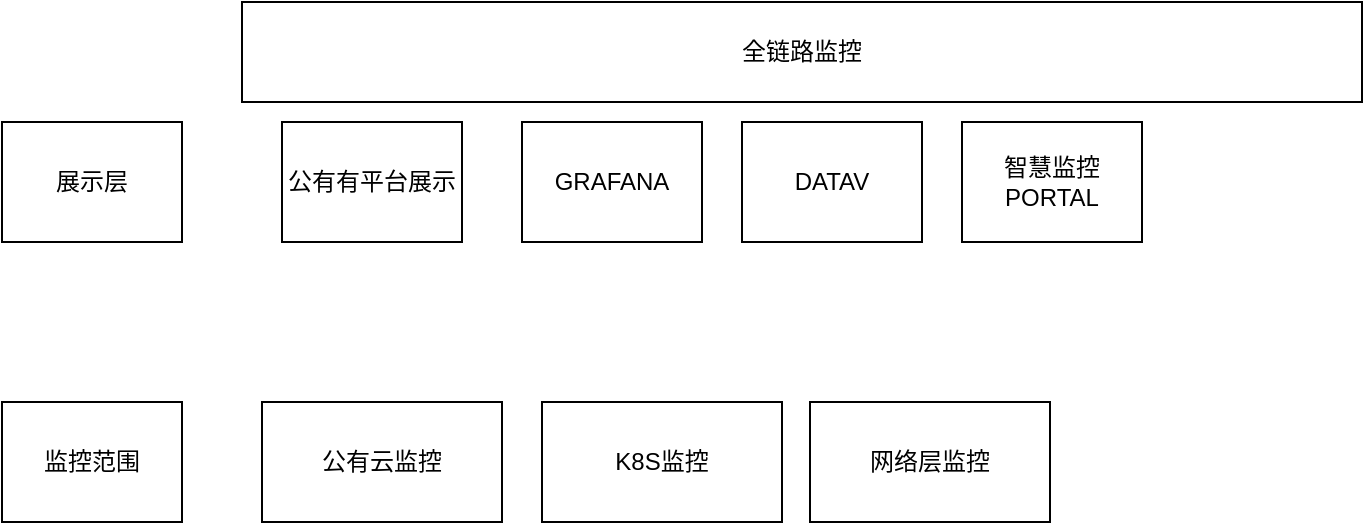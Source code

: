 <mxfile version="14.9.0" type="github">
  <diagram id="4HNjT6tQABPMvL2GfKeI" name="第 1 页">
    <mxGraphModel dx="1422" dy="762" grid="1" gridSize="10" guides="1" tooltips="1" connect="1" arrows="1" fold="1" page="1" pageScale="1" pageWidth="827" pageHeight="1169" math="0" shadow="0">
      <root>
        <mxCell id="0" />
        <mxCell id="1" parent="0" />
        <mxCell id="3FOY5ouKgD52gqeghlp4-1" value="全链路监控" style="rounded=0;whiteSpace=wrap;html=1;" vertex="1" parent="1">
          <mxGeometry x="130" y="140" width="560" height="50" as="geometry" />
        </mxCell>
        <mxCell id="3FOY5ouKgD52gqeghlp4-2" value="监控范围" style="rounded=0;whiteSpace=wrap;html=1;" vertex="1" parent="1">
          <mxGeometry x="10" y="340" width="90" height="60" as="geometry" />
        </mxCell>
        <mxCell id="3FOY5ouKgD52gqeghlp4-3" value="公有云监控" style="rounded=0;whiteSpace=wrap;html=1;" vertex="1" parent="1">
          <mxGeometry x="140" y="340" width="120" height="60" as="geometry" />
        </mxCell>
        <mxCell id="3FOY5ouKgD52gqeghlp4-4" value="K8S监控" style="rounded=0;whiteSpace=wrap;html=1;" vertex="1" parent="1">
          <mxGeometry x="280" y="340" width="120" height="60" as="geometry" />
        </mxCell>
        <mxCell id="3FOY5ouKgD52gqeghlp4-5" value="网络层监控" style="rounded=0;whiteSpace=wrap;html=1;" vertex="1" parent="1">
          <mxGeometry x="414" y="340" width="120" height="60" as="geometry" />
        </mxCell>
        <mxCell id="3FOY5ouKgD52gqeghlp4-6" value="展示层" style="rounded=0;whiteSpace=wrap;html=1;" vertex="1" parent="1">
          <mxGeometry x="10" y="200" width="90" height="60" as="geometry" />
        </mxCell>
        <mxCell id="3FOY5ouKgD52gqeghlp4-7" value="公有有平台展示" style="rounded=0;whiteSpace=wrap;html=1;" vertex="1" parent="1">
          <mxGeometry x="150" y="200" width="90" height="60" as="geometry" />
        </mxCell>
        <mxCell id="3FOY5ouKgD52gqeghlp4-8" value="GRAFANA" style="rounded=0;whiteSpace=wrap;html=1;" vertex="1" parent="1">
          <mxGeometry x="270" y="200" width="90" height="60" as="geometry" />
        </mxCell>
        <mxCell id="3FOY5ouKgD52gqeghlp4-9" value="DATAV" style="rounded=0;whiteSpace=wrap;html=1;" vertex="1" parent="1">
          <mxGeometry x="380" y="200" width="90" height="60" as="geometry" />
        </mxCell>
        <mxCell id="3FOY5ouKgD52gqeghlp4-10" value="智慧监控PORTAL" style="rounded=0;whiteSpace=wrap;html=1;" vertex="1" parent="1">
          <mxGeometry x="490" y="200" width="90" height="60" as="geometry" />
        </mxCell>
      </root>
    </mxGraphModel>
  </diagram>
</mxfile>
